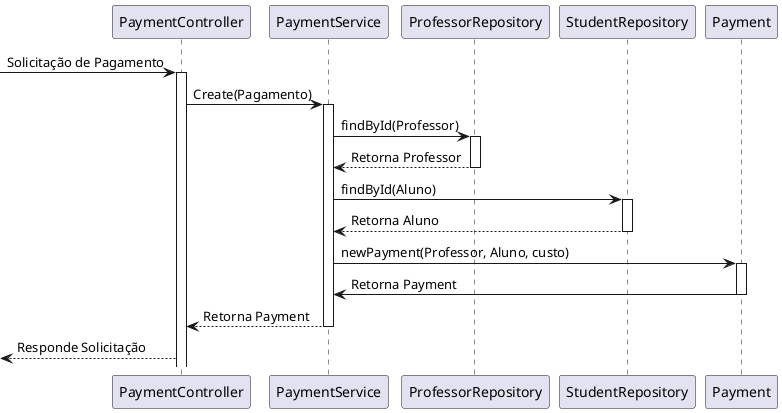 @startuml sequencia

participant PaymentController as payC
participant PaymentService as payS
participant ProfessorRepository as profR
participant StudentRepository as studR
participant Payment as pay

-> payC : Solicitação de Pagamento
activate payC
payC -> payS : Create(Pagamento)
activate payS
payS -> profR : findById(Professor)
activate profR
payS <-- profR : Retorna Professor
deactivate profR

payS -> studR : findById(Aluno)
activate studR
payS <-- studR : Retorna Aluno
deactivate studR

payS -> pay : newPayment(Professor, Aluno, custo)
activate pay
payS <- pay : Retorna Payment
deactivate pay

payC <-- payS : Retorna Payment
deactivate payS

<-- payC : Responde Solicitação


@enduml
